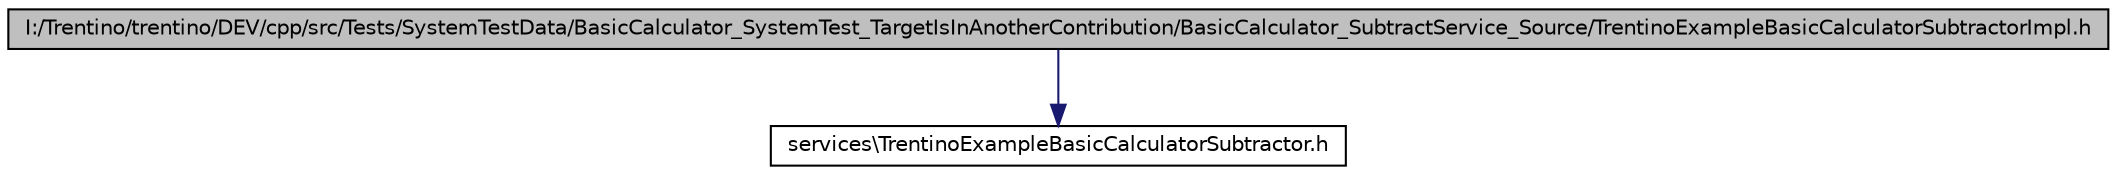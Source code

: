 digraph G
{
  edge [fontname="Helvetica",fontsize="10",labelfontname="Helvetica",labelfontsize="10"];
  node [fontname="Helvetica",fontsize="10",shape=record];
  Node1 [label="I:/Trentino/trentino/DEV/cpp/src/Tests/SystemTestData/BasicCalculator_SystemTest_TargetIsInAnotherContribution/BasicCalculator_SubtractService_Source/TrentinoExampleBasicCalculatorSubtractorImpl.h",height=0.2,width=0.4,color="black", fillcolor="grey75", style="filled" fontcolor="black"];
  Node1 -> Node2 [color="midnightblue",fontsize="10",style="solid",fontname="Helvetica"];
  Node2 [label="services\\TrentinoExampleBasicCalculatorSubtractor.h",height=0.2,width=0.4,color="black", fillcolor="white", style="filled",URL="$_subtract_service___source_2services_2_trentino_example_basic_calculator_subtractor_8h.html"];
}
